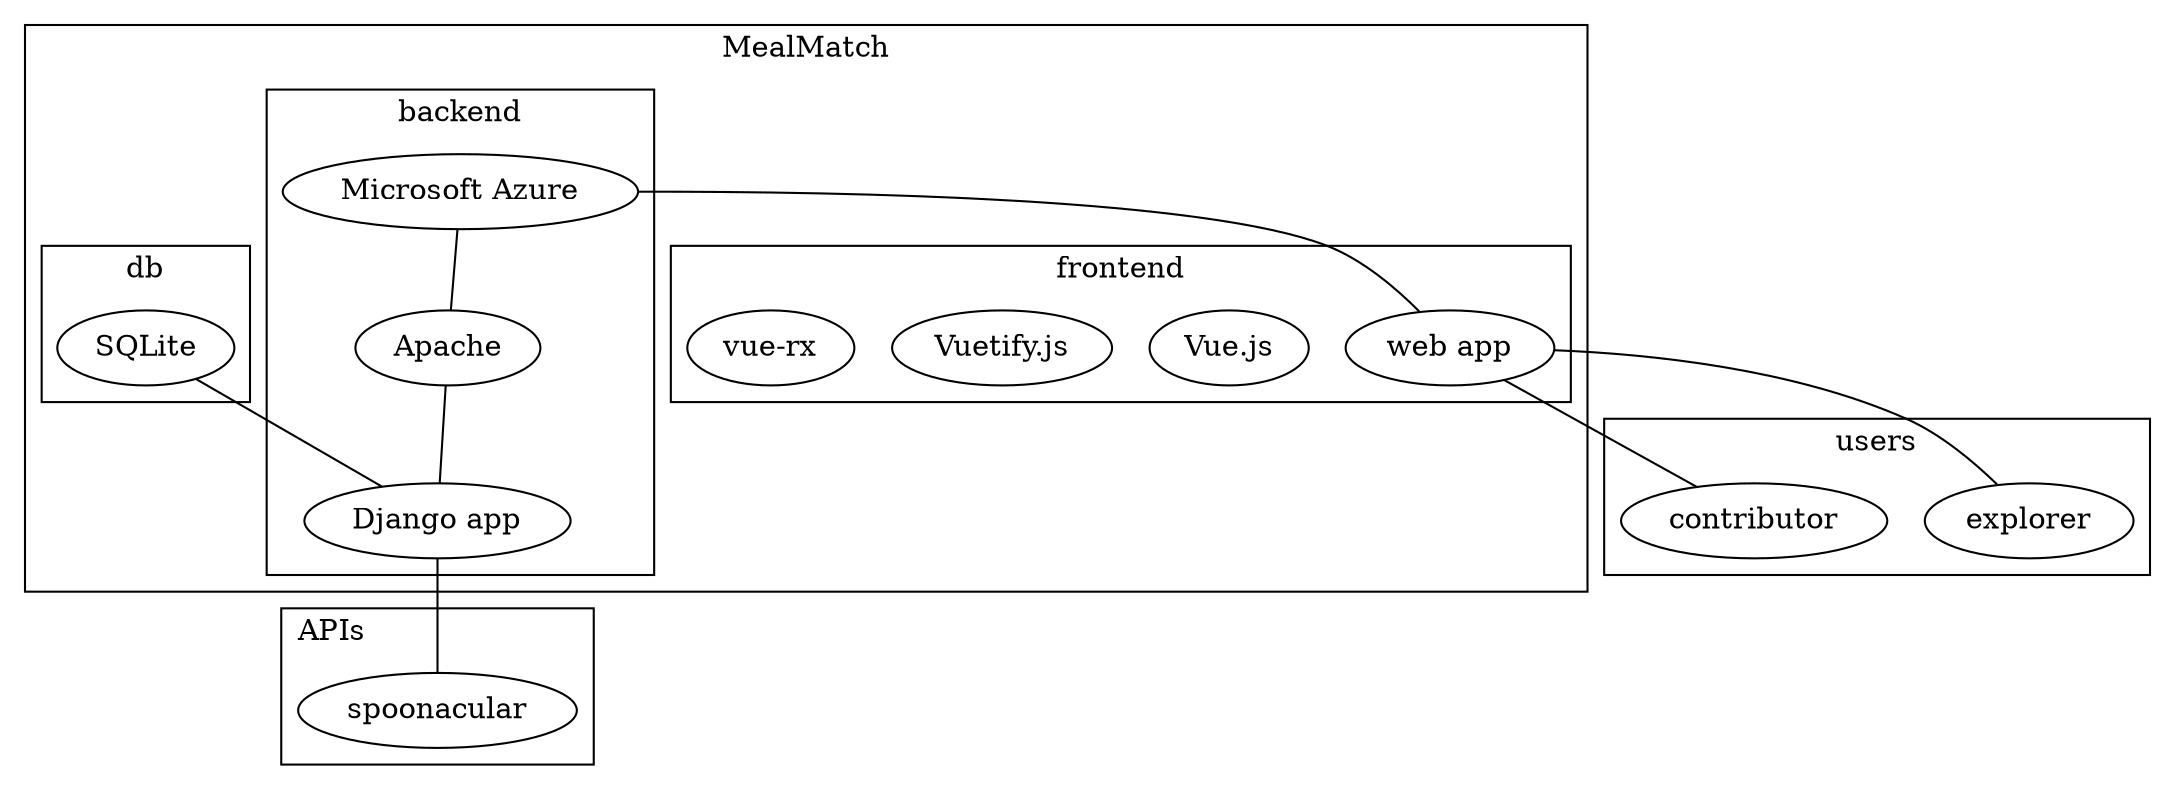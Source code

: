 graph {
    concentrate=true;

    subgraph cluster5 {
        label = "MealMatch";
        subgraph cluster0 {
            label="backend";
            0 [label="Microsoft Azure"];
            9 [label="Apache"];
            10 [label="Django app"];
            0 -- 9;
            9 -- 10;
        }

        subgraph cluster1 {
            label="frontend";
            1 [label="web app"];
            3 [label="Vue.js"];
            7 [label="Vuetify.js"];
            8 [label="vue-rx"];
        }

        subgraph cluster2 {
            label="db";
            2 [label="SQLite"];
        }
    }

    subgraph cluster3 {
        label="users";
        4 [label="explorer"];
        5 [label="contributor"];
    }

    subgraph cluster4 {
        label="APIs";
        labeljust="l";
        6 [label="spoonacular"];
    }

    2 -- 10;
    0 -- 1;
    1 -- 4;
    1 -- 5;
    10 -- 6;
}
